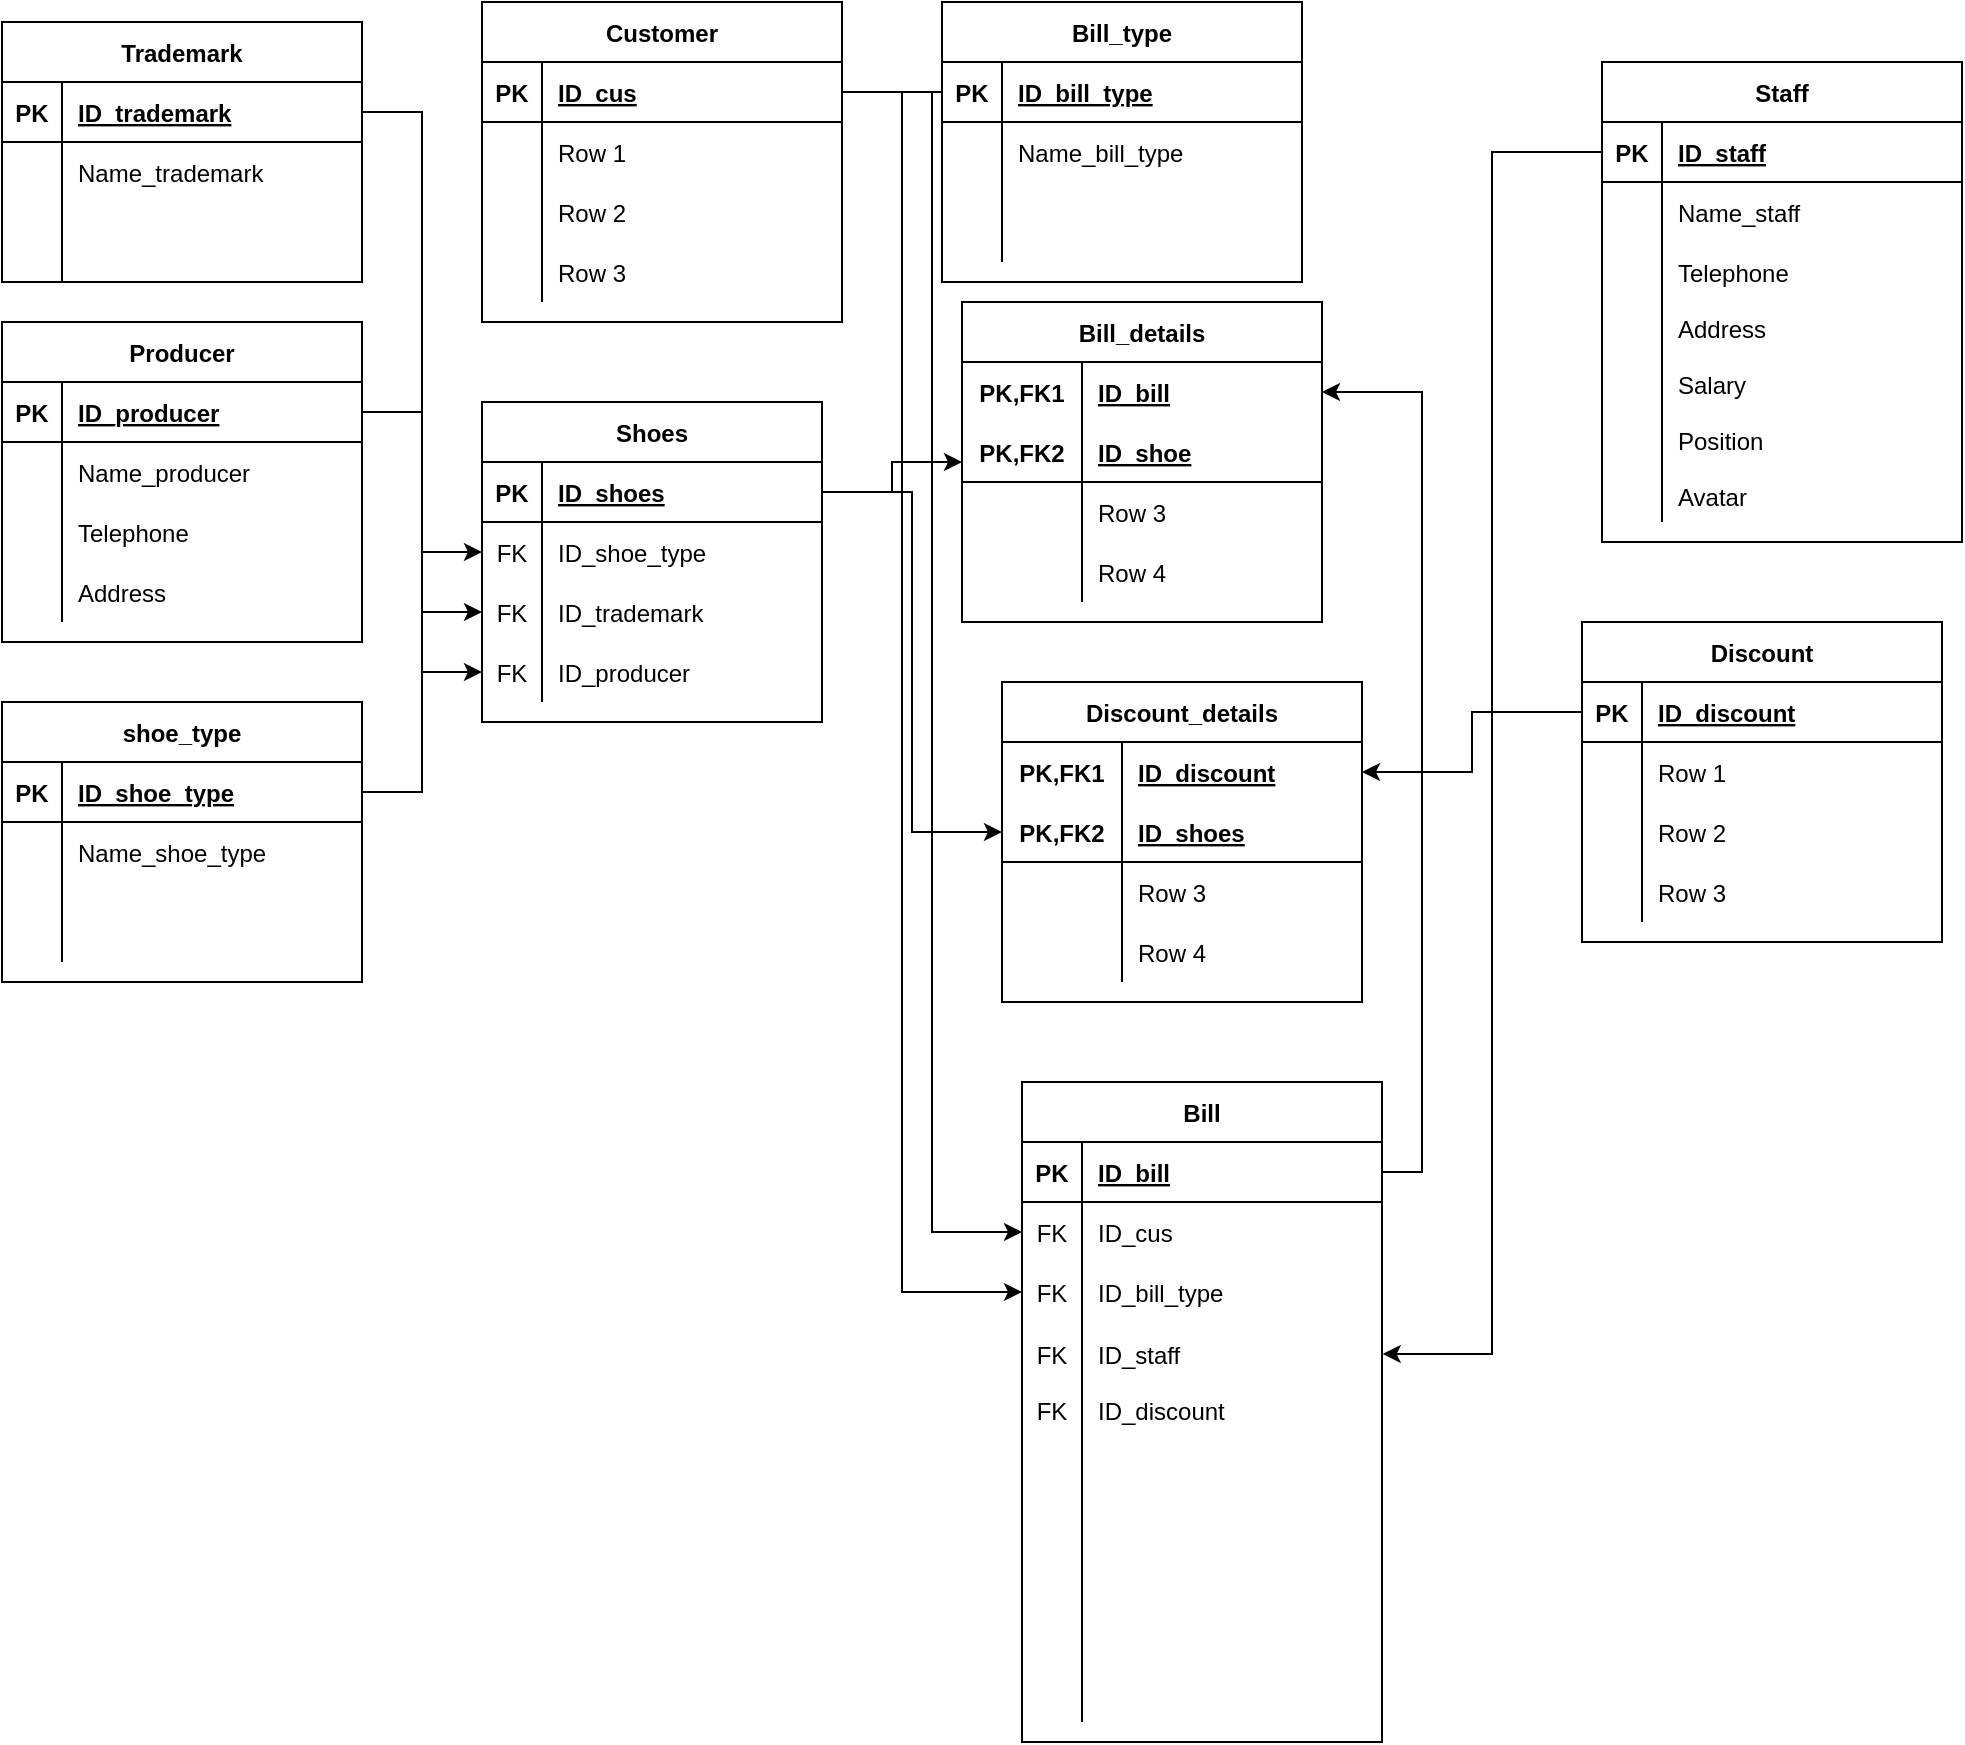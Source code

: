 <mxfile version="13.7.8" type="github">
  <diagram id="C5RBs43oDa-KdzZeNtuy" name="Page-1">
    <mxGraphModel dx="1038" dy="580" grid="1" gridSize="10" guides="1" tooltips="1" connect="1" arrows="1" fold="1" page="1" pageScale="1" pageWidth="827" pageHeight="1169" math="0" shadow="0">
      <root>
        <mxCell id="WIyWlLk6GJQsqaUBKTNV-0" />
        <mxCell id="WIyWlLk6GJQsqaUBKTNV-1" parent="WIyWlLk6GJQsqaUBKTNV-0" />
        <mxCell id="IQF_7c97XlT5vlw0cM8C-0" style="edgeStyle=orthogonalEdgeStyle;rounded=0;orthogonalLoop=1;jettySize=auto;html=1;exitX=1;exitY=0.5;exitDx=0;exitDy=0;entryX=0;entryY=0.5;entryDx=0;entryDy=0;" parent="WIyWlLk6GJQsqaUBKTNV-1" source="BKU_x4_mn_FAsDTFzDLP-1" target="BKU_x4_mn_FAsDTFzDLP-23" edge="1">
          <mxGeometry relative="1" as="geometry" />
        </mxCell>
        <mxCell id="IQF_7c97XlT5vlw0cM8C-1" style="edgeStyle=orthogonalEdgeStyle;rounded=0;orthogonalLoop=1;jettySize=auto;html=1;exitX=1;exitY=0.5;exitDx=0;exitDy=0;entryX=0;entryY=0.5;entryDx=0;entryDy=0;" parent="WIyWlLk6GJQsqaUBKTNV-1" source="BKU_x4_mn_FAsDTFzDLP-66" target="BKU_x4_mn_FAsDTFzDLP-20" edge="1">
          <mxGeometry relative="1" as="geometry" />
        </mxCell>
        <mxCell id="BKU_x4_mn_FAsDTFzDLP-91" value="Customer" style="shape=table;startSize=30;container=1;collapsible=1;childLayout=tableLayout;fixedRows=1;rowLines=0;fontStyle=1;align=center;resizeLast=1;" parent="WIyWlLk6GJQsqaUBKTNV-1" vertex="1">
          <mxGeometry x="280" width="180" height="160" as="geometry" />
        </mxCell>
        <mxCell id="BKU_x4_mn_FAsDTFzDLP-92" value="" style="shape=partialRectangle;collapsible=0;dropTarget=0;pointerEvents=0;fillColor=none;top=0;left=0;bottom=1;right=0;points=[[0,0.5],[1,0.5]];portConstraint=eastwest;" parent="BKU_x4_mn_FAsDTFzDLP-91" vertex="1">
          <mxGeometry y="30" width="180" height="30" as="geometry" />
        </mxCell>
        <mxCell id="BKU_x4_mn_FAsDTFzDLP-93" value="PK" style="shape=partialRectangle;connectable=0;fillColor=none;top=0;left=0;bottom=0;right=0;fontStyle=1;overflow=hidden;" parent="BKU_x4_mn_FAsDTFzDLP-92" vertex="1">
          <mxGeometry width="30" height="30" as="geometry" />
        </mxCell>
        <mxCell id="BKU_x4_mn_FAsDTFzDLP-94" value="ID_cus" style="shape=partialRectangle;connectable=0;fillColor=none;top=0;left=0;bottom=0;right=0;align=left;spacingLeft=6;fontStyle=5;overflow=hidden;" parent="BKU_x4_mn_FAsDTFzDLP-92" vertex="1">
          <mxGeometry x="30" width="150" height="30" as="geometry" />
        </mxCell>
        <mxCell id="BKU_x4_mn_FAsDTFzDLP-95" value="" style="shape=partialRectangle;collapsible=0;dropTarget=0;pointerEvents=0;fillColor=none;top=0;left=0;bottom=0;right=0;points=[[0,0.5],[1,0.5]];portConstraint=eastwest;" parent="BKU_x4_mn_FAsDTFzDLP-91" vertex="1">
          <mxGeometry y="60" width="180" height="30" as="geometry" />
        </mxCell>
        <mxCell id="BKU_x4_mn_FAsDTFzDLP-96" value="" style="shape=partialRectangle;connectable=0;fillColor=none;top=0;left=0;bottom=0;right=0;editable=1;overflow=hidden;" parent="BKU_x4_mn_FAsDTFzDLP-95" vertex="1">
          <mxGeometry width="30" height="30" as="geometry" />
        </mxCell>
        <mxCell id="BKU_x4_mn_FAsDTFzDLP-97" value="Row 1" style="shape=partialRectangle;connectable=0;fillColor=none;top=0;left=0;bottom=0;right=0;align=left;spacingLeft=6;overflow=hidden;" parent="BKU_x4_mn_FAsDTFzDLP-95" vertex="1">
          <mxGeometry x="30" width="150" height="30" as="geometry" />
        </mxCell>
        <mxCell id="BKU_x4_mn_FAsDTFzDLP-98" value="" style="shape=partialRectangle;collapsible=0;dropTarget=0;pointerEvents=0;fillColor=none;top=0;left=0;bottom=0;right=0;points=[[0,0.5],[1,0.5]];portConstraint=eastwest;" parent="BKU_x4_mn_FAsDTFzDLP-91" vertex="1">
          <mxGeometry y="90" width="180" height="30" as="geometry" />
        </mxCell>
        <mxCell id="BKU_x4_mn_FAsDTFzDLP-99" value="" style="shape=partialRectangle;connectable=0;fillColor=none;top=0;left=0;bottom=0;right=0;editable=1;overflow=hidden;" parent="BKU_x4_mn_FAsDTFzDLP-98" vertex="1">
          <mxGeometry width="30" height="30" as="geometry" />
        </mxCell>
        <mxCell id="BKU_x4_mn_FAsDTFzDLP-100" value="Row 2" style="shape=partialRectangle;connectable=0;fillColor=none;top=0;left=0;bottom=0;right=0;align=left;spacingLeft=6;overflow=hidden;" parent="BKU_x4_mn_FAsDTFzDLP-98" vertex="1">
          <mxGeometry x="30" width="150" height="30" as="geometry" />
        </mxCell>
        <mxCell id="BKU_x4_mn_FAsDTFzDLP-101" value="" style="shape=partialRectangle;collapsible=0;dropTarget=0;pointerEvents=0;fillColor=none;top=0;left=0;bottom=0;right=0;points=[[0,0.5],[1,0.5]];portConstraint=eastwest;" parent="BKU_x4_mn_FAsDTFzDLP-91" vertex="1">
          <mxGeometry y="120" width="180" height="30" as="geometry" />
        </mxCell>
        <mxCell id="BKU_x4_mn_FAsDTFzDLP-102" value="" style="shape=partialRectangle;connectable=0;fillColor=none;top=0;left=0;bottom=0;right=0;editable=1;overflow=hidden;" parent="BKU_x4_mn_FAsDTFzDLP-101" vertex="1">
          <mxGeometry width="30" height="30" as="geometry" />
        </mxCell>
        <mxCell id="BKU_x4_mn_FAsDTFzDLP-103" value="Row 3" style="shape=partialRectangle;connectable=0;fillColor=none;top=0;left=0;bottom=0;right=0;align=left;spacingLeft=6;overflow=hidden;" parent="BKU_x4_mn_FAsDTFzDLP-101" vertex="1">
          <mxGeometry x="30" width="150" height="30" as="geometry" />
        </mxCell>
        <mxCell id="BKU_x4_mn_FAsDTFzDLP-65" value="Trademark" style="shape=table;startSize=30;container=1;collapsible=1;childLayout=tableLayout;fixedRows=1;rowLines=0;fontStyle=1;align=center;resizeLast=1;" parent="WIyWlLk6GJQsqaUBKTNV-1" vertex="1">
          <mxGeometry x="40" y="10" width="180" height="130" as="geometry" />
        </mxCell>
        <mxCell id="BKU_x4_mn_FAsDTFzDLP-66" value="" style="shape=partialRectangle;collapsible=0;dropTarget=0;pointerEvents=0;fillColor=none;top=0;left=0;bottom=1;right=0;points=[[0,0.5],[1,0.5]];portConstraint=eastwest;" parent="BKU_x4_mn_FAsDTFzDLP-65" vertex="1">
          <mxGeometry y="30" width="180" height="30" as="geometry" />
        </mxCell>
        <mxCell id="BKU_x4_mn_FAsDTFzDLP-67" value="PK" style="shape=partialRectangle;connectable=0;fillColor=none;top=0;left=0;bottom=0;right=0;fontStyle=1;overflow=hidden;" parent="BKU_x4_mn_FAsDTFzDLP-66" vertex="1">
          <mxGeometry width="30" height="30" as="geometry" />
        </mxCell>
        <mxCell id="BKU_x4_mn_FAsDTFzDLP-68" value="ID_trademark" style="shape=partialRectangle;connectable=0;fillColor=none;top=0;left=0;bottom=0;right=0;align=left;spacingLeft=6;fontStyle=5;overflow=hidden;" parent="BKU_x4_mn_FAsDTFzDLP-66" vertex="1">
          <mxGeometry x="30" width="150" height="30" as="geometry" />
        </mxCell>
        <mxCell id="BKU_x4_mn_FAsDTFzDLP-69" value="" style="shape=partialRectangle;collapsible=0;dropTarget=0;pointerEvents=0;fillColor=none;top=0;left=0;bottom=0;right=0;points=[[0,0.5],[1,0.5]];portConstraint=eastwest;" parent="BKU_x4_mn_FAsDTFzDLP-65" vertex="1">
          <mxGeometry y="60" width="180" height="30" as="geometry" />
        </mxCell>
        <mxCell id="BKU_x4_mn_FAsDTFzDLP-70" value="" style="shape=partialRectangle;connectable=0;fillColor=none;top=0;left=0;bottom=0;right=0;editable=1;overflow=hidden;" parent="BKU_x4_mn_FAsDTFzDLP-69" vertex="1">
          <mxGeometry width="30" height="30" as="geometry" />
        </mxCell>
        <mxCell id="BKU_x4_mn_FAsDTFzDLP-71" value="Name_trademark" style="shape=partialRectangle;connectable=0;fillColor=none;top=0;left=0;bottom=0;right=0;align=left;spacingLeft=6;overflow=hidden;" parent="BKU_x4_mn_FAsDTFzDLP-69" vertex="1">
          <mxGeometry x="30" width="150" height="30" as="geometry" />
        </mxCell>
        <mxCell id="BKU_x4_mn_FAsDTFzDLP-72" value="" style="shape=partialRectangle;collapsible=0;dropTarget=0;pointerEvents=0;fillColor=none;top=0;left=0;bottom=0;right=0;points=[[0,0.5],[1,0.5]];portConstraint=eastwest;" parent="BKU_x4_mn_FAsDTFzDLP-65" vertex="1">
          <mxGeometry y="90" width="180" height="20" as="geometry" />
        </mxCell>
        <mxCell id="BKU_x4_mn_FAsDTFzDLP-73" value="" style="shape=partialRectangle;connectable=0;fillColor=none;top=0;left=0;bottom=0;right=0;editable=1;overflow=hidden;" parent="BKU_x4_mn_FAsDTFzDLP-72" vertex="1">
          <mxGeometry width="30" height="20" as="geometry" />
        </mxCell>
        <mxCell id="BKU_x4_mn_FAsDTFzDLP-74" value="" style="shape=partialRectangle;connectable=0;fillColor=none;top=0;left=0;bottom=0;right=0;align=left;spacingLeft=6;overflow=hidden;" parent="BKU_x4_mn_FAsDTFzDLP-72" vertex="1">
          <mxGeometry x="30" width="150" height="20" as="geometry" />
        </mxCell>
        <mxCell id="BKU_x4_mn_FAsDTFzDLP-75" value="" style="shape=partialRectangle;collapsible=0;dropTarget=0;pointerEvents=0;fillColor=none;top=0;left=0;bottom=0;right=0;points=[[0,0.5],[1,0.5]];portConstraint=eastwest;" parent="BKU_x4_mn_FAsDTFzDLP-65" vertex="1">
          <mxGeometry y="110" width="180" height="20" as="geometry" />
        </mxCell>
        <mxCell id="BKU_x4_mn_FAsDTFzDLP-76" value="" style="shape=partialRectangle;connectable=0;fillColor=none;top=0;left=0;bottom=0;right=0;editable=1;overflow=hidden;" parent="BKU_x4_mn_FAsDTFzDLP-75" vertex="1">
          <mxGeometry width="30" height="20" as="geometry" />
        </mxCell>
        <mxCell id="BKU_x4_mn_FAsDTFzDLP-77" value="" style="shape=partialRectangle;connectable=0;fillColor=none;top=0;left=0;bottom=0;right=0;align=left;spacingLeft=6;overflow=hidden;" parent="BKU_x4_mn_FAsDTFzDLP-75" vertex="1">
          <mxGeometry x="30" width="150" height="20" as="geometry" />
        </mxCell>
        <mxCell id="IQF_7c97XlT5vlw0cM8C-4" style="edgeStyle=orthogonalEdgeStyle;rounded=0;orthogonalLoop=1;jettySize=auto;html=1;exitX=1;exitY=0.5;exitDx=0;exitDy=0;entryX=0;entryY=0.5;entryDx=0;entryDy=0;" parent="WIyWlLk6GJQsqaUBKTNV-1" source="BKU_x4_mn_FAsDTFzDLP-40" target="BKU_x4_mn_FAsDTFzDLP-17" edge="1">
          <mxGeometry relative="1" as="geometry" />
        </mxCell>
        <mxCell id="IQF_7c97XlT5vlw0cM8C-5" style="edgeStyle=orthogonalEdgeStyle;rounded=0;orthogonalLoop=1;jettySize=auto;html=1;exitX=1;exitY=0.5;exitDx=0;exitDy=0;entryX=0;entryY=0.5;entryDx=0;entryDy=0;" parent="WIyWlLk6GJQsqaUBKTNV-1" source="BKU_x4_mn_FAsDTFzDLP-92" target="BKU_x4_mn_FAsDTFzDLP-30" edge="1">
          <mxGeometry relative="1" as="geometry" />
        </mxCell>
        <mxCell id="IQF_7c97XlT5vlw0cM8C-6" style="edgeStyle=orthogonalEdgeStyle;rounded=0;orthogonalLoop=1;jettySize=auto;html=1;exitX=0;exitY=0.5;exitDx=0;exitDy=0;entryX=0;entryY=0.5;entryDx=0;entryDy=0;" parent="WIyWlLk6GJQsqaUBKTNV-1" source="BKU_x4_mn_FAsDTFzDLP-53" target="BKU_x4_mn_FAsDTFzDLP-33" edge="1">
          <mxGeometry relative="1" as="geometry" />
        </mxCell>
        <mxCell id="IQF_7c97XlT5vlw0cM8C-7" style="edgeStyle=orthogonalEdgeStyle;rounded=0;orthogonalLoop=1;jettySize=auto;html=1;exitX=0;exitY=0.5;exitDx=0;exitDy=0;entryX=1.002;entryY=0.08;entryDx=0;entryDy=0;entryPerimeter=0;" parent="WIyWlLk6GJQsqaUBKTNV-1" source="BKU_x4_mn_FAsDTFzDLP-79" target="BKU_x4_mn_FAsDTFzDLP-36" edge="1">
          <mxGeometry relative="1" as="geometry" />
        </mxCell>
        <mxCell id="IQF_7c97XlT5vlw0cM8C-22" style="edgeStyle=orthogonalEdgeStyle;rounded=0;orthogonalLoop=1;jettySize=auto;html=1;exitX=1;exitY=0.5;exitDx=0;exitDy=0;entryX=0;entryY=0.5;entryDx=0;entryDy=0;" parent="WIyWlLk6GJQsqaUBKTNV-1" source="BKU_x4_mn_FAsDTFzDLP-14" target="IQF_7c97XlT5vlw0cM8C-8" edge="1">
          <mxGeometry relative="1" as="geometry" />
        </mxCell>
        <mxCell id="BKU_x4_mn_FAsDTFzDLP-13" value="Shoes" style="shape=table;startSize=30;container=1;collapsible=1;childLayout=tableLayout;fixedRows=1;rowLines=0;fontStyle=1;align=center;resizeLast=1;" parent="WIyWlLk6GJQsqaUBKTNV-1" vertex="1">
          <mxGeometry x="280" y="200" width="170" height="160" as="geometry" />
        </mxCell>
        <mxCell id="BKU_x4_mn_FAsDTFzDLP-14" value="" style="shape=partialRectangle;collapsible=0;dropTarget=0;pointerEvents=0;fillColor=none;top=0;left=0;bottom=1;right=0;points=[[0,0.5],[1,0.5]];portConstraint=eastwest;" parent="BKU_x4_mn_FAsDTFzDLP-13" vertex="1">
          <mxGeometry y="30" width="170" height="30" as="geometry" />
        </mxCell>
        <mxCell id="BKU_x4_mn_FAsDTFzDLP-15" value="PK" style="shape=partialRectangle;connectable=0;fillColor=none;top=0;left=0;bottom=0;right=0;fontStyle=1;overflow=hidden;" parent="BKU_x4_mn_FAsDTFzDLP-14" vertex="1">
          <mxGeometry width="30" height="30" as="geometry" />
        </mxCell>
        <mxCell id="BKU_x4_mn_FAsDTFzDLP-16" value="ID_shoes" style="shape=partialRectangle;connectable=0;fillColor=none;top=0;left=0;bottom=0;right=0;align=left;spacingLeft=6;fontStyle=5;overflow=hidden;" parent="BKU_x4_mn_FAsDTFzDLP-14" vertex="1">
          <mxGeometry x="30" width="140" height="30" as="geometry" />
        </mxCell>
        <mxCell id="BKU_x4_mn_FAsDTFzDLP-17" value="" style="shape=partialRectangle;collapsible=0;dropTarget=0;pointerEvents=0;fillColor=none;top=0;left=0;bottom=0;right=0;points=[[0,0.5],[1,0.5]];portConstraint=eastwest;" parent="BKU_x4_mn_FAsDTFzDLP-13" vertex="1">
          <mxGeometry y="60" width="170" height="30" as="geometry" />
        </mxCell>
        <mxCell id="BKU_x4_mn_FAsDTFzDLP-18" value="FK" style="shape=partialRectangle;connectable=0;fillColor=none;top=0;left=0;bottom=0;right=0;editable=1;overflow=hidden;" parent="BKU_x4_mn_FAsDTFzDLP-17" vertex="1">
          <mxGeometry width="30" height="30" as="geometry" />
        </mxCell>
        <mxCell id="BKU_x4_mn_FAsDTFzDLP-19" value="ID_shoe_type" style="shape=partialRectangle;connectable=0;fillColor=none;top=0;left=0;bottom=0;right=0;align=left;spacingLeft=6;overflow=hidden;" parent="BKU_x4_mn_FAsDTFzDLP-17" vertex="1">
          <mxGeometry x="30" width="140" height="30" as="geometry" />
        </mxCell>
        <mxCell id="BKU_x4_mn_FAsDTFzDLP-20" value="" style="shape=partialRectangle;collapsible=0;dropTarget=0;pointerEvents=0;fillColor=none;top=0;left=0;bottom=0;right=0;points=[[0,0.5],[1,0.5]];portConstraint=eastwest;" parent="BKU_x4_mn_FAsDTFzDLP-13" vertex="1">
          <mxGeometry y="90" width="170" height="30" as="geometry" />
        </mxCell>
        <mxCell id="BKU_x4_mn_FAsDTFzDLP-21" value="FK" style="shape=partialRectangle;connectable=0;fillColor=none;top=0;left=0;bottom=0;right=0;editable=1;overflow=hidden;" parent="BKU_x4_mn_FAsDTFzDLP-20" vertex="1">
          <mxGeometry width="30" height="30" as="geometry" />
        </mxCell>
        <mxCell id="BKU_x4_mn_FAsDTFzDLP-22" value="ID_trademark" style="shape=partialRectangle;connectable=0;fillColor=none;top=0;left=0;bottom=0;right=0;align=left;spacingLeft=6;overflow=hidden;" parent="BKU_x4_mn_FAsDTFzDLP-20" vertex="1">
          <mxGeometry x="30" width="140" height="30" as="geometry" />
        </mxCell>
        <mxCell id="BKU_x4_mn_FAsDTFzDLP-23" value="" style="shape=partialRectangle;collapsible=0;dropTarget=0;pointerEvents=0;fillColor=none;top=0;left=0;bottom=0;right=0;points=[[0,0.5],[1,0.5]];portConstraint=eastwest;" parent="BKU_x4_mn_FAsDTFzDLP-13" vertex="1">
          <mxGeometry y="120" width="170" height="30" as="geometry" />
        </mxCell>
        <mxCell id="BKU_x4_mn_FAsDTFzDLP-24" value="FK" style="shape=partialRectangle;connectable=0;fillColor=none;top=0;left=0;bottom=0;right=0;editable=1;overflow=hidden;" parent="BKU_x4_mn_FAsDTFzDLP-23" vertex="1">
          <mxGeometry width="30" height="30" as="geometry" />
        </mxCell>
        <mxCell id="BKU_x4_mn_FAsDTFzDLP-25" value="ID_producer" style="shape=partialRectangle;connectable=0;fillColor=none;top=0;left=0;bottom=0;right=0;align=left;spacingLeft=6;overflow=hidden;" parent="BKU_x4_mn_FAsDTFzDLP-23" vertex="1">
          <mxGeometry x="30" width="140" height="30" as="geometry" />
        </mxCell>
        <mxCell id="BKU_x4_mn_FAsDTFzDLP-52" value="Bill_type" style="shape=table;startSize=30;container=1;collapsible=1;childLayout=tableLayout;fixedRows=1;rowLines=0;fontStyle=1;align=center;resizeLast=1;" parent="WIyWlLk6GJQsqaUBKTNV-1" vertex="1">
          <mxGeometry x="510" width="180" height="140" as="geometry" />
        </mxCell>
        <mxCell id="BKU_x4_mn_FAsDTFzDLP-53" value="" style="shape=partialRectangle;collapsible=0;dropTarget=0;pointerEvents=0;fillColor=none;top=0;left=0;bottom=1;right=0;points=[[0,0.5],[1,0.5]];portConstraint=eastwest;" parent="BKU_x4_mn_FAsDTFzDLP-52" vertex="1">
          <mxGeometry y="30" width="180" height="30" as="geometry" />
        </mxCell>
        <mxCell id="BKU_x4_mn_FAsDTFzDLP-54" value="PK" style="shape=partialRectangle;connectable=0;fillColor=none;top=0;left=0;bottom=0;right=0;fontStyle=1;overflow=hidden;" parent="BKU_x4_mn_FAsDTFzDLP-53" vertex="1">
          <mxGeometry width="30" height="30" as="geometry" />
        </mxCell>
        <mxCell id="BKU_x4_mn_FAsDTFzDLP-55" value="ID_bill_type" style="shape=partialRectangle;connectable=0;fillColor=none;top=0;left=0;bottom=0;right=0;align=left;spacingLeft=6;fontStyle=5;overflow=hidden;" parent="BKU_x4_mn_FAsDTFzDLP-53" vertex="1">
          <mxGeometry x="30" width="150" height="30" as="geometry" />
        </mxCell>
        <mxCell id="BKU_x4_mn_FAsDTFzDLP-56" value="" style="shape=partialRectangle;collapsible=0;dropTarget=0;pointerEvents=0;fillColor=none;top=0;left=0;bottom=0;right=0;points=[[0,0.5],[1,0.5]];portConstraint=eastwest;" parent="BKU_x4_mn_FAsDTFzDLP-52" vertex="1">
          <mxGeometry y="60" width="180" height="30" as="geometry" />
        </mxCell>
        <mxCell id="BKU_x4_mn_FAsDTFzDLP-57" value="" style="shape=partialRectangle;connectable=0;fillColor=none;top=0;left=0;bottom=0;right=0;editable=1;overflow=hidden;" parent="BKU_x4_mn_FAsDTFzDLP-56" vertex="1">
          <mxGeometry width="30" height="30" as="geometry" />
        </mxCell>
        <mxCell id="BKU_x4_mn_FAsDTFzDLP-58" value="Name_bill_type" style="shape=partialRectangle;connectable=0;fillColor=none;top=0;left=0;bottom=0;right=0;align=left;spacingLeft=6;overflow=hidden;" parent="BKU_x4_mn_FAsDTFzDLP-56" vertex="1">
          <mxGeometry x="30" width="150" height="30" as="geometry" />
        </mxCell>
        <mxCell id="BKU_x4_mn_FAsDTFzDLP-59" value="" style="shape=partialRectangle;collapsible=0;dropTarget=0;pointerEvents=0;fillColor=none;top=0;left=0;bottom=0;right=0;points=[[0,0.5],[1,0.5]];portConstraint=eastwest;" parent="BKU_x4_mn_FAsDTFzDLP-52" vertex="1">
          <mxGeometry y="90" width="180" height="20" as="geometry" />
        </mxCell>
        <mxCell id="BKU_x4_mn_FAsDTFzDLP-60" value="" style="shape=partialRectangle;connectable=0;fillColor=none;top=0;left=0;bottom=0;right=0;editable=1;overflow=hidden;" parent="BKU_x4_mn_FAsDTFzDLP-59" vertex="1">
          <mxGeometry width="30" height="20" as="geometry" />
        </mxCell>
        <mxCell id="BKU_x4_mn_FAsDTFzDLP-61" value="" style="shape=partialRectangle;connectable=0;fillColor=none;top=0;left=0;bottom=0;right=0;align=left;spacingLeft=6;overflow=hidden;" parent="BKU_x4_mn_FAsDTFzDLP-59" vertex="1">
          <mxGeometry x="30" width="150" height="20" as="geometry" />
        </mxCell>
        <mxCell id="BKU_x4_mn_FAsDTFzDLP-62" value="" style="shape=partialRectangle;collapsible=0;dropTarget=0;pointerEvents=0;fillColor=none;top=0;left=0;bottom=0;right=0;points=[[0,0.5],[1,0.5]];portConstraint=eastwest;" parent="BKU_x4_mn_FAsDTFzDLP-52" vertex="1">
          <mxGeometry y="110" width="180" height="20" as="geometry" />
        </mxCell>
        <mxCell id="BKU_x4_mn_FAsDTFzDLP-63" value="" style="shape=partialRectangle;connectable=0;fillColor=none;top=0;left=0;bottom=0;right=0;editable=1;overflow=hidden;" parent="BKU_x4_mn_FAsDTFzDLP-62" vertex="1">
          <mxGeometry width="30" height="20" as="geometry" />
        </mxCell>
        <mxCell id="BKU_x4_mn_FAsDTFzDLP-64" value="" style="shape=partialRectangle;connectable=0;fillColor=none;top=0;left=0;bottom=0;right=0;align=left;spacingLeft=6;overflow=hidden;" parent="BKU_x4_mn_FAsDTFzDLP-62" vertex="1">
          <mxGeometry x="30" width="150" height="20" as="geometry" />
        </mxCell>
        <mxCell id="BKU_x4_mn_FAsDTFzDLP-0" value="Producer" style="shape=table;startSize=30;container=1;collapsible=1;childLayout=tableLayout;fixedRows=1;rowLines=0;fontStyle=1;align=center;resizeLast=1;" parent="WIyWlLk6GJQsqaUBKTNV-1" vertex="1">
          <mxGeometry x="40" y="160" width="180" height="160" as="geometry" />
        </mxCell>
        <mxCell id="BKU_x4_mn_FAsDTFzDLP-1" value="" style="shape=partialRectangle;collapsible=0;dropTarget=0;pointerEvents=0;fillColor=none;top=0;left=0;bottom=1;right=0;points=[[0,0.5],[1,0.5]];portConstraint=eastwest;" parent="BKU_x4_mn_FAsDTFzDLP-0" vertex="1">
          <mxGeometry y="30" width="180" height="30" as="geometry" />
        </mxCell>
        <mxCell id="BKU_x4_mn_FAsDTFzDLP-2" value="PK" style="shape=partialRectangle;connectable=0;fillColor=none;top=0;left=0;bottom=0;right=0;fontStyle=1;overflow=hidden;" parent="BKU_x4_mn_FAsDTFzDLP-1" vertex="1">
          <mxGeometry width="30" height="30" as="geometry" />
        </mxCell>
        <mxCell id="BKU_x4_mn_FAsDTFzDLP-3" value="ID_producer" style="shape=partialRectangle;connectable=0;fillColor=none;top=0;left=0;bottom=0;right=0;align=left;spacingLeft=6;fontStyle=5;overflow=hidden;" parent="BKU_x4_mn_FAsDTFzDLP-1" vertex="1">
          <mxGeometry x="30" width="150" height="30" as="geometry" />
        </mxCell>
        <mxCell id="BKU_x4_mn_FAsDTFzDLP-4" value="" style="shape=partialRectangle;collapsible=0;dropTarget=0;pointerEvents=0;fillColor=none;top=0;left=0;bottom=0;right=0;points=[[0,0.5],[1,0.5]];portConstraint=eastwest;" parent="BKU_x4_mn_FAsDTFzDLP-0" vertex="1">
          <mxGeometry y="60" width="180" height="30" as="geometry" />
        </mxCell>
        <mxCell id="BKU_x4_mn_FAsDTFzDLP-5" value="" style="shape=partialRectangle;connectable=0;fillColor=none;top=0;left=0;bottom=0;right=0;editable=1;overflow=hidden;" parent="BKU_x4_mn_FAsDTFzDLP-4" vertex="1">
          <mxGeometry width="30" height="30" as="geometry" />
        </mxCell>
        <mxCell id="BKU_x4_mn_FAsDTFzDLP-6" value="Name_producer" style="shape=partialRectangle;connectable=0;fillColor=none;top=0;left=0;bottom=0;right=0;align=left;spacingLeft=6;overflow=hidden;" parent="BKU_x4_mn_FAsDTFzDLP-4" vertex="1">
          <mxGeometry x="30" width="150" height="30" as="geometry" />
        </mxCell>
        <mxCell id="BKU_x4_mn_FAsDTFzDLP-7" value="" style="shape=partialRectangle;collapsible=0;dropTarget=0;pointerEvents=0;fillColor=none;top=0;left=0;bottom=0;right=0;points=[[0,0.5],[1,0.5]];portConstraint=eastwest;" parent="BKU_x4_mn_FAsDTFzDLP-0" vertex="1">
          <mxGeometry y="90" width="180" height="30" as="geometry" />
        </mxCell>
        <mxCell id="BKU_x4_mn_FAsDTFzDLP-8" value="" style="shape=partialRectangle;connectable=0;fillColor=none;top=0;left=0;bottom=0;right=0;editable=1;overflow=hidden;" parent="BKU_x4_mn_FAsDTFzDLP-7" vertex="1">
          <mxGeometry width="30" height="30" as="geometry" />
        </mxCell>
        <mxCell id="BKU_x4_mn_FAsDTFzDLP-9" value="Telephone" style="shape=partialRectangle;connectable=0;fillColor=none;top=0;left=0;bottom=0;right=0;align=left;spacingLeft=6;overflow=hidden;" parent="BKU_x4_mn_FAsDTFzDLP-7" vertex="1">
          <mxGeometry x="30" width="150" height="30" as="geometry" />
        </mxCell>
        <mxCell id="BKU_x4_mn_FAsDTFzDLP-10" value="" style="shape=partialRectangle;collapsible=0;dropTarget=0;pointerEvents=0;fillColor=none;top=0;left=0;bottom=0;right=0;points=[[0,0.5],[1,0.5]];portConstraint=eastwest;" parent="BKU_x4_mn_FAsDTFzDLP-0" vertex="1">
          <mxGeometry y="120" width="180" height="30" as="geometry" />
        </mxCell>
        <mxCell id="BKU_x4_mn_FAsDTFzDLP-11" value="" style="shape=partialRectangle;connectable=0;fillColor=none;top=0;left=0;bottom=0;right=0;editable=1;overflow=hidden;" parent="BKU_x4_mn_FAsDTFzDLP-10" vertex="1">
          <mxGeometry width="30" height="30" as="geometry" />
        </mxCell>
        <mxCell id="BKU_x4_mn_FAsDTFzDLP-12" value="Address" style="shape=partialRectangle;connectable=0;fillColor=none;top=0;left=0;bottom=0;right=0;align=left;spacingLeft=6;overflow=hidden;" parent="BKU_x4_mn_FAsDTFzDLP-10" vertex="1">
          <mxGeometry x="30" width="150" height="30" as="geometry" />
        </mxCell>
        <mxCell id="BKU_x4_mn_FAsDTFzDLP-39" value="shoe_type" style="shape=table;startSize=30;container=1;collapsible=1;childLayout=tableLayout;fixedRows=1;rowLines=0;fontStyle=1;align=center;resizeLast=1;" parent="WIyWlLk6GJQsqaUBKTNV-1" vertex="1">
          <mxGeometry x="40" y="350" width="180" height="140" as="geometry" />
        </mxCell>
        <mxCell id="BKU_x4_mn_FAsDTFzDLP-40" value="" style="shape=partialRectangle;collapsible=0;dropTarget=0;pointerEvents=0;fillColor=none;top=0;left=0;bottom=1;right=0;points=[[0,0.5],[1,0.5]];portConstraint=eastwest;" parent="BKU_x4_mn_FAsDTFzDLP-39" vertex="1">
          <mxGeometry y="30" width="180" height="30" as="geometry" />
        </mxCell>
        <mxCell id="BKU_x4_mn_FAsDTFzDLP-41" value="PK" style="shape=partialRectangle;connectable=0;fillColor=none;top=0;left=0;bottom=0;right=0;fontStyle=1;overflow=hidden;" parent="BKU_x4_mn_FAsDTFzDLP-40" vertex="1">
          <mxGeometry width="30" height="30" as="geometry" />
        </mxCell>
        <mxCell id="BKU_x4_mn_FAsDTFzDLP-42" value="ID_shoe_type" style="shape=partialRectangle;connectable=0;fillColor=none;top=0;left=0;bottom=0;right=0;align=left;spacingLeft=6;fontStyle=5;overflow=hidden;" parent="BKU_x4_mn_FAsDTFzDLP-40" vertex="1">
          <mxGeometry x="30" width="150" height="30" as="geometry" />
        </mxCell>
        <mxCell id="BKU_x4_mn_FAsDTFzDLP-43" value="" style="shape=partialRectangle;collapsible=0;dropTarget=0;pointerEvents=0;fillColor=none;top=0;left=0;bottom=0;right=0;points=[[0,0.5],[1,0.5]];portConstraint=eastwest;" parent="BKU_x4_mn_FAsDTFzDLP-39" vertex="1">
          <mxGeometry y="60" width="180" height="30" as="geometry" />
        </mxCell>
        <mxCell id="BKU_x4_mn_FAsDTFzDLP-44" value="" style="shape=partialRectangle;connectable=0;fillColor=none;top=0;left=0;bottom=0;right=0;editable=1;overflow=hidden;" parent="BKU_x4_mn_FAsDTFzDLP-43" vertex="1">
          <mxGeometry width="30" height="30" as="geometry" />
        </mxCell>
        <mxCell id="BKU_x4_mn_FAsDTFzDLP-45" value="Name_shoe_type" style="shape=partialRectangle;connectable=0;fillColor=none;top=0;left=0;bottom=0;right=0;align=left;spacingLeft=6;overflow=hidden;" parent="BKU_x4_mn_FAsDTFzDLP-43" vertex="1">
          <mxGeometry x="30" width="150" height="30" as="geometry" />
        </mxCell>
        <mxCell id="BKU_x4_mn_FAsDTFzDLP-46" value="" style="shape=partialRectangle;collapsible=0;dropTarget=0;pointerEvents=0;fillColor=none;top=0;left=0;bottom=0;right=0;points=[[0,0.5],[1,0.5]];portConstraint=eastwest;" parent="BKU_x4_mn_FAsDTFzDLP-39" vertex="1">
          <mxGeometry y="90" width="180" height="20" as="geometry" />
        </mxCell>
        <mxCell id="BKU_x4_mn_FAsDTFzDLP-47" value="" style="shape=partialRectangle;connectable=0;fillColor=none;top=0;left=0;bottom=0;right=0;editable=1;overflow=hidden;" parent="BKU_x4_mn_FAsDTFzDLP-46" vertex="1">
          <mxGeometry width="30" height="20" as="geometry" />
        </mxCell>
        <mxCell id="BKU_x4_mn_FAsDTFzDLP-48" value="" style="shape=partialRectangle;connectable=0;fillColor=none;top=0;left=0;bottom=0;right=0;align=left;spacingLeft=6;overflow=hidden;" parent="BKU_x4_mn_FAsDTFzDLP-46" vertex="1">
          <mxGeometry x="30" width="150" height="20" as="geometry" />
        </mxCell>
        <mxCell id="BKU_x4_mn_FAsDTFzDLP-49" value="" style="shape=partialRectangle;collapsible=0;dropTarget=0;pointerEvents=0;fillColor=none;top=0;left=0;bottom=0;right=0;points=[[0,0.5],[1,0.5]];portConstraint=eastwest;" parent="BKU_x4_mn_FAsDTFzDLP-39" vertex="1">
          <mxGeometry y="110" width="180" height="20" as="geometry" />
        </mxCell>
        <mxCell id="BKU_x4_mn_FAsDTFzDLP-50" value="" style="shape=partialRectangle;connectable=0;fillColor=none;top=0;left=0;bottom=0;right=0;editable=1;overflow=hidden;" parent="BKU_x4_mn_FAsDTFzDLP-49" vertex="1">
          <mxGeometry width="30" height="20" as="geometry" />
        </mxCell>
        <mxCell id="BKU_x4_mn_FAsDTFzDLP-51" value="" style="shape=partialRectangle;connectable=0;fillColor=none;top=0;left=0;bottom=0;right=0;align=left;spacingLeft=6;overflow=hidden;" parent="BKU_x4_mn_FAsDTFzDLP-49" vertex="1">
          <mxGeometry x="30" width="150" height="20" as="geometry" />
        </mxCell>
        <mxCell id="IQF_7c97XlT5vlw0cM8C-8" value="Bill_details" style="shape=table;startSize=30;container=1;collapsible=1;childLayout=tableLayout;fixedRows=1;rowLines=0;fontStyle=1;align=center;resizeLast=1;" parent="WIyWlLk6GJQsqaUBKTNV-1" vertex="1">
          <mxGeometry x="520" y="150" width="180" height="160" as="geometry" />
        </mxCell>
        <mxCell id="IQF_7c97XlT5vlw0cM8C-9" value="" style="shape=partialRectangle;collapsible=0;dropTarget=0;pointerEvents=0;fillColor=none;top=0;left=0;bottom=0;right=0;points=[[0,0.5],[1,0.5]];portConstraint=eastwest;" parent="IQF_7c97XlT5vlw0cM8C-8" vertex="1">
          <mxGeometry y="30" width="180" height="30" as="geometry" />
        </mxCell>
        <mxCell id="IQF_7c97XlT5vlw0cM8C-10" value="PK,FK1" style="shape=partialRectangle;connectable=0;fillColor=none;top=0;left=0;bottom=0;right=0;fontStyle=1;overflow=hidden;" parent="IQF_7c97XlT5vlw0cM8C-9" vertex="1">
          <mxGeometry width="60" height="30" as="geometry" />
        </mxCell>
        <mxCell id="IQF_7c97XlT5vlw0cM8C-11" value="ID_bill" style="shape=partialRectangle;connectable=0;fillColor=none;top=0;left=0;bottom=0;right=0;align=left;spacingLeft=6;fontStyle=5;overflow=hidden;" parent="IQF_7c97XlT5vlw0cM8C-9" vertex="1">
          <mxGeometry x="60" width="120" height="30" as="geometry" />
        </mxCell>
        <mxCell id="IQF_7c97XlT5vlw0cM8C-12" value="" style="shape=partialRectangle;collapsible=0;dropTarget=0;pointerEvents=0;fillColor=none;top=0;left=0;bottom=1;right=0;points=[[0,0.5],[1,0.5]];portConstraint=eastwest;" parent="IQF_7c97XlT5vlw0cM8C-8" vertex="1">
          <mxGeometry y="60" width="180" height="30" as="geometry" />
        </mxCell>
        <mxCell id="IQF_7c97XlT5vlw0cM8C-13" value="PK,FK2" style="shape=partialRectangle;connectable=0;fillColor=none;top=0;left=0;bottom=0;right=0;fontStyle=1;overflow=hidden;" parent="IQF_7c97XlT5vlw0cM8C-12" vertex="1">
          <mxGeometry width="60" height="30" as="geometry" />
        </mxCell>
        <mxCell id="IQF_7c97XlT5vlw0cM8C-14" value="ID_shoe" style="shape=partialRectangle;connectable=0;fillColor=none;top=0;left=0;bottom=0;right=0;align=left;spacingLeft=6;fontStyle=5;overflow=hidden;" parent="IQF_7c97XlT5vlw0cM8C-12" vertex="1">
          <mxGeometry x="60" width="120" height="30" as="geometry" />
        </mxCell>
        <mxCell id="IQF_7c97XlT5vlw0cM8C-15" value="" style="shape=partialRectangle;collapsible=0;dropTarget=0;pointerEvents=0;fillColor=none;top=0;left=0;bottom=0;right=0;points=[[0,0.5],[1,0.5]];portConstraint=eastwest;" parent="IQF_7c97XlT5vlw0cM8C-8" vertex="1">
          <mxGeometry y="90" width="180" height="30" as="geometry" />
        </mxCell>
        <mxCell id="IQF_7c97XlT5vlw0cM8C-16" value="" style="shape=partialRectangle;connectable=0;fillColor=none;top=0;left=0;bottom=0;right=0;editable=1;overflow=hidden;" parent="IQF_7c97XlT5vlw0cM8C-15" vertex="1">
          <mxGeometry width="60" height="30" as="geometry" />
        </mxCell>
        <mxCell id="IQF_7c97XlT5vlw0cM8C-17" value="Row 3" style="shape=partialRectangle;connectable=0;fillColor=none;top=0;left=0;bottom=0;right=0;align=left;spacingLeft=6;overflow=hidden;" parent="IQF_7c97XlT5vlw0cM8C-15" vertex="1">
          <mxGeometry x="60" width="120" height="30" as="geometry" />
        </mxCell>
        <mxCell id="IQF_7c97XlT5vlw0cM8C-18" value="" style="shape=partialRectangle;collapsible=0;dropTarget=0;pointerEvents=0;fillColor=none;top=0;left=0;bottom=0;right=0;points=[[0,0.5],[1,0.5]];portConstraint=eastwest;" parent="IQF_7c97XlT5vlw0cM8C-8" vertex="1">
          <mxGeometry y="120" width="180" height="30" as="geometry" />
        </mxCell>
        <mxCell id="IQF_7c97XlT5vlw0cM8C-19" value="" style="shape=partialRectangle;connectable=0;fillColor=none;top=0;left=0;bottom=0;right=0;editable=1;overflow=hidden;" parent="IQF_7c97XlT5vlw0cM8C-18" vertex="1">
          <mxGeometry width="60" height="30" as="geometry" />
        </mxCell>
        <mxCell id="IQF_7c97XlT5vlw0cM8C-20" value="Row 4" style="shape=partialRectangle;connectable=0;fillColor=none;top=0;left=0;bottom=0;right=0;align=left;spacingLeft=6;overflow=hidden;" parent="IQF_7c97XlT5vlw0cM8C-18" vertex="1">
          <mxGeometry x="60" width="120" height="30" as="geometry" />
        </mxCell>
        <mxCell id="BKU_x4_mn_FAsDTFzDLP-78" value="Staff" style="shape=table;startSize=30;container=1;collapsible=1;childLayout=tableLayout;fixedRows=1;rowLines=0;fontStyle=1;align=center;resizeLast=1;" parent="WIyWlLk6GJQsqaUBKTNV-1" vertex="1">
          <mxGeometry x="840" y="30" width="180" height="240" as="geometry" />
        </mxCell>
        <mxCell id="BKU_x4_mn_FAsDTFzDLP-79" value="" style="shape=partialRectangle;collapsible=0;dropTarget=0;pointerEvents=0;fillColor=none;top=0;left=0;bottom=1;right=0;points=[[0,0.5],[1,0.5]];portConstraint=eastwest;" parent="BKU_x4_mn_FAsDTFzDLP-78" vertex="1">
          <mxGeometry y="30" width="180" height="30" as="geometry" />
        </mxCell>
        <mxCell id="BKU_x4_mn_FAsDTFzDLP-80" value="PK" style="shape=partialRectangle;connectable=0;fillColor=none;top=0;left=0;bottom=0;right=0;fontStyle=1;overflow=hidden;" parent="BKU_x4_mn_FAsDTFzDLP-79" vertex="1">
          <mxGeometry width="30" height="30" as="geometry" />
        </mxCell>
        <mxCell id="BKU_x4_mn_FAsDTFzDLP-81" value="ID_staff" style="shape=partialRectangle;connectable=0;fillColor=none;top=0;left=0;bottom=0;right=0;align=left;spacingLeft=6;fontStyle=5;overflow=hidden;" parent="BKU_x4_mn_FAsDTFzDLP-79" vertex="1">
          <mxGeometry x="30" width="150" height="30" as="geometry" />
        </mxCell>
        <mxCell id="BKU_x4_mn_FAsDTFzDLP-82" value="" style="shape=partialRectangle;collapsible=0;dropTarget=0;pointerEvents=0;fillColor=none;top=0;left=0;bottom=0;right=0;points=[[0,0.5],[1,0.5]];portConstraint=eastwest;" parent="BKU_x4_mn_FAsDTFzDLP-78" vertex="1">
          <mxGeometry y="60" width="180" height="30" as="geometry" />
        </mxCell>
        <mxCell id="BKU_x4_mn_FAsDTFzDLP-83" value="" style="shape=partialRectangle;connectable=0;fillColor=none;top=0;left=0;bottom=0;right=0;editable=1;overflow=hidden;" parent="BKU_x4_mn_FAsDTFzDLP-82" vertex="1">
          <mxGeometry width="30" height="30" as="geometry" />
        </mxCell>
        <mxCell id="BKU_x4_mn_FAsDTFzDLP-84" value="Name_staff" style="shape=partialRectangle;connectable=0;fillColor=none;top=0;left=0;bottom=0;right=0;align=left;spacingLeft=6;overflow=hidden;" parent="BKU_x4_mn_FAsDTFzDLP-82" vertex="1">
          <mxGeometry x="30" width="150" height="30" as="geometry" />
        </mxCell>
        <mxCell id="BKU_x4_mn_FAsDTFzDLP-85" value="" style="shape=partialRectangle;collapsible=0;dropTarget=0;pointerEvents=0;fillColor=none;top=0;left=0;bottom=0;right=0;points=[[0,0.5],[1,0.5]];portConstraint=eastwest;" parent="BKU_x4_mn_FAsDTFzDLP-78" vertex="1">
          <mxGeometry y="90" width="180" height="30" as="geometry" />
        </mxCell>
        <mxCell id="BKU_x4_mn_FAsDTFzDLP-86" value="" style="shape=partialRectangle;connectable=0;fillColor=none;top=0;left=0;bottom=0;right=0;editable=1;overflow=hidden;" parent="BKU_x4_mn_FAsDTFzDLP-85" vertex="1">
          <mxGeometry width="30" height="30" as="geometry" />
        </mxCell>
        <mxCell id="BKU_x4_mn_FAsDTFzDLP-87" value="Telephone" style="shape=partialRectangle;connectable=0;fillColor=none;top=0;left=0;bottom=0;right=0;align=left;spacingLeft=6;overflow=hidden;" parent="BKU_x4_mn_FAsDTFzDLP-85" vertex="1">
          <mxGeometry x="30" width="150" height="30" as="geometry" />
        </mxCell>
        <mxCell id="BKU_x4_mn_FAsDTFzDLP-88" value="" style="shape=partialRectangle;collapsible=0;dropTarget=0;pointerEvents=0;fillColor=none;top=0;left=0;bottom=0;right=0;points=[[0,0.5],[1,0.5]];portConstraint=eastwest;" parent="BKU_x4_mn_FAsDTFzDLP-78" vertex="1">
          <mxGeometry y="120" width="180" height="110" as="geometry" />
        </mxCell>
        <mxCell id="BKU_x4_mn_FAsDTFzDLP-89" value="" style="shape=partialRectangle;connectable=0;fillColor=none;top=0;left=0;bottom=0;right=0;editable=1;overflow=hidden;" parent="BKU_x4_mn_FAsDTFzDLP-88" vertex="1">
          <mxGeometry width="30" height="110" as="geometry" />
        </mxCell>
        <mxCell id="BKU_x4_mn_FAsDTFzDLP-90" value="Address&#xa;&#xa;Salary&#xa;&#xa;Position&#xa;&#xa;Avatar" style="shape=partialRectangle;connectable=0;fillColor=none;top=0;left=0;bottom=0;right=0;align=left;spacingLeft=6;overflow=hidden;" parent="BKU_x4_mn_FAsDTFzDLP-88" vertex="1">
          <mxGeometry x="30" width="150" height="110" as="geometry" />
        </mxCell>
        <mxCell id="fNg6sNiTaQmWfR62uuvb-0" style="edgeStyle=orthogonalEdgeStyle;rounded=0;orthogonalLoop=1;jettySize=auto;html=1;exitX=1;exitY=0.5;exitDx=0;exitDy=0;entryX=1;entryY=0.5;entryDx=0;entryDy=0;" edge="1" parent="WIyWlLk6GJQsqaUBKTNV-1" source="BKU_x4_mn_FAsDTFzDLP-27" target="IQF_7c97XlT5vlw0cM8C-9">
          <mxGeometry relative="1" as="geometry" />
        </mxCell>
        <mxCell id="IQF_7c97XlT5vlw0cM8C-23" value="Discount" style="shape=table;startSize=30;container=1;collapsible=1;childLayout=tableLayout;fixedRows=1;rowLines=0;fontStyle=1;align=center;resizeLast=1;" parent="WIyWlLk6GJQsqaUBKTNV-1" vertex="1">
          <mxGeometry x="830" y="310" width="180" height="160" as="geometry" />
        </mxCell>
        <mxCell id="IQF_7c97XlT5vlw0cM8C-24" value="" style="shape=partialRectangle;collapsible=0;dropTarget=0;pointerEvents=0;fillColor=none;top=0;left=0;bottom=1;right=0;points=[[0,0.5],[1,0.5]];portConstraint=eastwest;" parent="IQF_7c97XlT5vlw0cM8C-23" vertex="1">
          <mxGeometry y="30" width="180" height="30" as="geometry" />
        </mxCell>
        <mxCell id="IQF_7c97XlT5vlw0cM8C-25" value="PK" style="shape=partialRectangle;connectable=0;fillColor=none;top=0;left=0;bottom=0;right=0;fontStyle=1;overflow=hidden;" parent="IQF_7c97XlT5vlw0cM8C-24" vertex="1">
          <mxGeometry width="30" height="30" as="geometry" />
        </mxCell>
        <mxCell id="IQF_7c97XlT5vlw0cM8C-26" value="ID_discount" style="shape=partialRectangle;connectable=0;fillColor=none;top=0;left=0;bottom=0;right=0;align=left;spacingLeft=6;fontStyle=5;overflow=hidden;" parent="IQF_7c97XlT5vlw0cM8C-24" vertex="1">
          <mxGeometry x="30" width="150" height="30" as="geometry" />
        </mxCell>
        <mxCell id="IQF_7c97XlT5vlw0cM8C-27" value="" style="shape=partialRectangle;collapsible=0;dropTarget=0;pointerEvents=0;fillColor=none;top=0;left=0;bottom=0;right=0;points=[[0,0.5],[1,0.5]];portConstraint=eastwest;" parent="IQF_7c97XlT5vlw0cM8C-23" vertex="1">
          <mxGeometry y="60" width="180" height="30" as="geometry" />
        </mxCell>
        <mxCell id="IQF_7c97XlT5vlw0cM8C-28" value="" style="shape=partialRectangle;connectable=0;fillColor=none;top=0;left=0;bottom=0;right=0;editable=1;overflow=hidden;" parent="IQF_7c97XlT5vlw0cM8C-27" vertex="1">
          <mxGeometry width="30" height="30" as="geometry" />
        </mxCell>
        <mxCell id="IQF_7c97XlT5vlw0cM8C-29" value="Row 1" style="shape=partialRectangle;connectable=0;fillColor=none;top=0;left=0;bottom=0;right=0;align=left;spacingLeft=6;overflow=hidden;" parent="IQF_7c97XlT5vlw0cM8C-27" vertex="1">
          <mxGeometry x="30" width="150" height="30" as="geometry" />
        </mxCell>
        <mxCell id="IQF_7c97XlT5vlw0cM8C-30" value="" style="shape=partialRectangle;collapsible=0;dropTarget=0;pointerEvents=0;fillColor=none;top=0;left=0;bottom=0;right=0;points=[[0,0.5],[1,0.5]];portConstraint=eastwest;" parent="IQF_7c97XlT5vlw0cM8C-23" vertex="1">
          <mxGeometry y="90" width="180" height="30" as="geometry" />
        </mxCell>
        <mxCell id="IQF_7c97XlT5vlw0cM8C-31" value="" style="shape=partialRectangle;connectable=0;fillColor=none;top=0;left=0;bottom=0;right=0;editable=1;overflow=hidden;" parent="IQF_7c97XlT5vlw0cM8C-30" vertex="1">
          <mxGeometry width="30" height="30" as="geometry" />
        </mxCell>
        <mxCell id="IQF_7c97XlT5vlw0cM8C-32" value="Row 2" style="shape=partialRectangle;connectable=0;fillColor=none;top=0;left=0;bottom=0;right=0;align=left;spacingLeft=6;overflow=hidden;" parent="IQF_7c97XlT5vlw0cM8C-30" vertex="1">
          <mxGeometry x="30" width="150" height="30" as="geometry" />
        </mxCell>
        <mxCell id="IQF_7c97XlT5vlw0cM8C-33" value="" style="shape=partialRectangle;collapsible=0;dropTarget=0;pointerEvents=0;fillColor=none;top=0;left=0;bottom=0;right=0;points=[[0,0.5],[1,0.5]];portConstraint=eastwest;" parent="IQF_7c97XlT5vlw0cM8C-23" vertex="1">
          <mxGeometry y="120" width="180" height="30" as="geometry" />
        </mxCell>
        <mxCell id="IQF_7c97XlT5vlw0cM8C-34" value="" style="shape=partialRectangle;connectable=0;fillColor=none;top=0;left=0;bottom=0;right=0;editable=1;overflow=hidden;" parent="IQF_7c97XlT5vlw0cM8C-33" vertex="1">
          <mxGeometry width="30" height="30" as="geometry" />
        </mxCell>
        <mxCell id="IQF_7c97XlT5vlw0cM8C-35" value="Row 3" style="shape=partialRectangle;connectable=0;fillColor=none;top=0;left=0;bottom=0;right=0;align=left;spacingLeft=6;overflow=hidden;" parent="IQF_7c97XlT5vlw0cM8C-33" vertex="1">
          <mxGeometry x="30" width="150" height="30" as="geometry" />
        </mxCell>
        <mxCell id="BKU_x4_mn_FAsDTFzDLP-26" value="Bill" style="shape=table;startSize=30;container=1;collapsible=1;childLayout=tableLayout;fixedRows=1;rowLines=0;fontStyle=1;align=center;resizeLast=1;" parent="WIyWlLk6GJQsqaUBKTNV-1" vertex="1">
          <mxGeometry x="550" y="540" width="180" height="330" as="geometry" />
        </mxCell>
        <mxCell id="BKU_x4_mn_FAsDTFzDLP-27" value="" style="shape=partialRectangle;collapsible=0;dropTarget=0;pointerEvents=0;fillColor=none;top=0;left=0;bottom=1;right=0;points=[[0,0.5],[1,0.5]];portConstraint=eastwest;" parent="BKU_x4_mn_FAsDTFzDLP-26" vertex="1">
          <mxGeometry y="30" width="180" height="30" as="geometry" />
        </mxCell>
        <mxCell id="BKU_x4_mn_FAsDTFzDLP-28" value="PK" style="shape=partialRectangle;connectable=0;fillColor=none;top=0;left=0;bottom=0;right=0;fontStyle=1;overflow=hidden;" parent="BKU_x4_mn_FAsDTFzDLP-27" vertex="1">
          <mxGeometry width="30" height="30" as="geometry" />
        </mxCell>
        <mxCell id="BKU_x4_mn_FAsDTFzDLP-29" value="ID_bill" style="shape=partialRectangle;connectable=0;fillColor=none;top=0;left=0;bottom=0;right=0;align=left;spacingLeft=6;fontStyle=5;overflow=hidden;" parent="BKU_x4_mn_FAsDTFzDLP-27" vertex="1">
          <mxGeometry x="30" width="150" height="30" as="geometry" />
        </mxCell>
        <mxCell id="BKU_x4_mn_FAsDTFzDLP-30" value="" style="shape=partialRectangle;collapsible=0;dropTarget=0;pointerEvents=0;fillColor=none;top=0;left=0;bottom=0;right=0;points=[[0,0.5],[1,0.5]];portConstraint=eastwest;" parent="BKU_x4_mn_FAsDTFzDLP-26" vertex="1">
          <mxGeometry y="60" width="180" height="30" as="geometry" />
        </mxCell>
        <mxCell id="BKU_x4_mn_FAsDTFzDLP-31" value="FK" style="shape=partialRectangle;connectable=0;fillColor=none;top=0;left=0;bottom=0;right=0;editable=1;overflow=hidden;" parent="BKU_x4_mn_FAsDTFzDLP-30" vertex="1">
          <mxGeometry width="30" height="30" as="geometry" />
        </mxCell>
        <mxCell id="BKU_x4_mn_FAsDTFzDLP-32" value="ID_cus" style="shape=partialRectangle;connectable=0;fillColor=none;top=0;left=0;bottom=0;right=0;align=left;spacingLeft=6;overflow=hidden;" parent="BKU_x4_mn_FAsDTFzDLP-30" vertex="1">
          <mxGeometry x="30" width="150" height="30" as="geometry" />
        </mxCell>
        <mxCell id="BKU_x4_mn_FAsDTFzDLP-33" value="" style="shape=partialRectangle;collapsible=0;dropTarget=0;pointerEvents=0;fillColor=none;top=0;left=0;bottom=0;right=0;points=[[0,0.5],[1,0.5]];portConstraint=eastwest;" parent="BKU_x4_mn_FAsDTFzDLP-26" vertex="1">
          <mxGeometry y="90" width="180" height="30" as="geometry" />
        </mxCell>
        <mxCell id="BKU_x4_mn_FAsDTFzDLP-34" value="FK" style="shape=partialRectangle;connectable=0;fillColor=none;top=0;left=0;bottom=0;right=0;editable=1;overflow=hidden;" parent="BKU_x4_mn_FAsDTFzDLP-33" vertex="1">
          <mxGeometry width="30" height="30" as="geometry" />
        </mxCell>
        <mxCell id="BKU_x4_mn_FAsDTFzDLP-35" value="ID_bill_type" style="shape=partialRectangle;connectable=0;fillColor=none;top=0;left=0;bottom=0;right=0;align=left;spacingLeft=6;overflow=hidden;" parent="BKU_x4_mn_FAsDTFzDLP-33" vertex="1">
          <mxGeometry x="30" width="150" height="30" as="geometry" />
        </mxCell>
        <mxCell id="BKU_x4_mn_FAsDTFzDLP-36" value="" style="shape=partialRectangle;collapsible=0;dropTarget=0;pointerEvents=0;fillColor=none;top=0;left=0;bottom=0;right=0;points=[[0,0.5],[1,0.5]];portConstraint=eastwest;" parent="BKU_x4_mn_FAsDTFzDLP-26" vertex="1">
          <mxGeometry y="120" width="180" height="200" as="geometry" />
        </mxCell>
        <mxCell id="BKU_x4_mn_FAsDTFzDLP-37" value="FK&#xa;&#xa;FK&#xa;&#xa;&#xa;&#xa;&#xa;&#xa;&#xa;&#xa;&#xa;&#xa;" style="shape=partialRectangle;connectable=0;fillColor=none;top=0;left=0;bottom=0;right=0;editable=1;overflow=hidden;" parent="BKU_x4_mn_FAsDTFzDLP-36" vertex="1">
          <mxGeometry width="30" height="200" as="geometry" />
        </mxCell>
        <mxCell id="BKU_x4_mn_FAsDTFzDLP-38" value="ID_staff&#xa;&#xa;ID_discount&#xa;&#xa;&#xa;&#xa;&#xa;&#xa;&#xa;&#xa;&#xa;&#xa;" style="shape=partialRectangle;connectable=0;fillColor=none;top=0;left=0;bottom=0;right=0;align=left;spacingLeft=6;overflow=hidden;" parent="BKU_x4_mn_FAsDTFzDLP-36" vertex="1">
          <mxGeometry x="30" width="150" height="200" as="geometry" />
        </mxCell>
        <mxCell id="IQF_7c97XlT5vlw0cM8C-36" value="Discount_details" style="shape=table;startSize=30;container=1;collapsible=1;childLayout=tableLayout;fixedRows=1;rowLines=0;fontStyle=1;align=center;resizeLast=1;" parent="WIyWlLk6GJQsqaUBKTNV-1" vertex="1">
          <mxGeometry x="540" y="340" width="180" height="160" as="geometry" />
        </mxCell>
        <mxCell id="IQF_7c97XlT5vlw0cM8C-37" value="" style="shape=partialRectangle;collapsible=0;dropTarget=0;pointerEvents=0;fillColor=none;top=0;left=0;bottom=0;right=0;points=[[0,0.5],[1,0.5]];portConstraint=eastwest;" parent="IQF_7c97XlT5vlw0cM8C-36" vertex="1">
          <mxGeometry y="30" width="180" height="30" as="geometry" />
        </mxCell>
        <mxCell id="IQF_7c97XlT5vlw0cM8C-38" value="PK,FK1" style="shape=partialRectangle;connectable=0;fillColor=none;top=0;left=0;bottom=0;right=0;fontStyle=1;overflow=hidden;" parent="IQF_7c97XlT5vlw0cM8C-37" vertex="1">
          <mxGeometry width="60" height="30" as="geometry" />
        </mxCell>
        <mxCell id="IQF_7c97XlT5vlw0cM8C-39" value="ID_discount" style="shape=partialRectangle;connectable=0;fillColor=none;top=0;left=0;bottom=0;right=0;align=left;spacingLeft=6;fontStyle=5;overflow=hidden;" parent="IQF_7c97XlT5vlw0cM8C-37" vertex="1">
          <mxGeometry x="60" width="120" height="30" as="geometry" />
        </mxCell>
        <mxCell id="IQF_7c97XlT5vlw0cM8C-40" value="" style="shape=partialRectangle;collapsible=0;dropTarget=0;pointerEvents=0;fillColor=none;top=0;left=0;bottom=1;right=0;points=[[0,0.5],[1,0.5]];portConstraint=eastwest;" parent="IQF_7c97XlT5vlw0cM8C-36" vertex="1">
          <mxGeometry y="60" width="180" height="30" as="geometry" />
        </mxCell>
        <mxCell id="IQF_7c97XlT5vlw0cM8C-41" value="PK,FK2" style="shape=partialRectangle;connectable=0;fillColor=none;top=0;left=0;bottom=0;right=0;fontStyle=1;overflow=hidden;" parent="IQF_7c97XlT5vlw0cM8C-40" vertex="1">
          <mxGeometry width="60" height="30" as="geometry" />
        </mxCell>
        <mxCell id="IQF_7c97XlT5vlw0cM8C-42" value="ID_shoes" style="shape=partialRectangle;connectable=0;fillColor=none;top=0;left=0;bottom=0;right=0;align=left;spacingLeft=6;fontStyle=5;overflow=hidden;" parent="IQF_7c97XlT5vlw0cM8C-40" vertex="1">
          <mxGeometry x="60" width="120" height="30" as="geometry" />
        </mxCell>
        <mxCell id="IQF_7c97XlT5vlw0cM8C-43" value="" style="shape=partialRectangle;collapsible=0;dropTarget=0;pointerEvents=0;fillColor=none;top=0;left=0;bottom=0;right=0;points=[[0,0.5],[1,0.5]];portConstraint=eastwest;" parent="IQF_7c97XlT5vlw0cM8C-36" vertex="1">
          <mxGeometry y="90" width="180" height="30" as="geometry" />
        </mxCell>
        <mxCell id="IQF_7c97XlT5vlw0cM8C-44" value="" style="shape=partialRectangle;connectable=0;fillColor=none;top=0;left=0;bottom=0;right=0;editable=1;overflow=hidden;" parent="IQF_7c97XlT5vlw0cM8C-43" vertex="1">
          <mxGeometry width="60" height="30" as="geometry" />
        </mxCell>
        <mxCell id="IQF_7c97XlT5vlw0cM8C-45" value="Row 3" style="shape=partialRectangle;connectable=0;fillColor=none;top=0;left=0;bottom=0;right=0;align=left;spacingLeft=6;overflow=hidden;" parent="IQF_7c97XlT5vlw0cM8C-43" vertex="1">
          <mxGeometry x="60" width="120" height="30" as="geometry" />
        </mxCell>
        <mxCell id="IQF_7c97XlT5vlw0cM8C-46" value="" style="shape=partialRectangle;collapsible=0;dropTarget=0;pointerEvents=0;fillColor=none;top=0;left=0;bottom=0;right=0;points=[[0,0.5],[1,0.5]];portConstraint=eastwest;" parent="IQF_7c97XlT5vlw0cM8C-36" vertex="1">
          <mxGeometry y="120" width="180" height="30" as="geometry" />
        </mxCell>
        <mxCell id="IQF_7c97XlT5vlw0cM8C-47" value="" style="shape=partialRectangle;connectable=0;fillColor=none;top=0;left=0;bottom=0;right=0;editable=1;overflow=hidden;" parent="IQF_7c97XlT5vlw0cM8C-46" vertex="1">
          <mxGeometry width="60" height="30" as="geometry" />
        </mxCell>
        <mxCell id="IQF_7c97XlT5vlw0cM8C-48" value="Row 4" style="shape=partialRectangle;connectable=0;fillColor=none;top=0;left=0;bottom=0;right=0;align=left;spacingLeft=6;overflow=hidden;" parent="IQF_7c97XlT5vlw0cM8C-46" vertex="1">
          <mxGeometry x="60" width="120" height="30" as="geometry" />
        </mxCell>
        <mxCell id="fNg6sNiTaQmWfR62uuvb-1" style="edgeStyle=orthogonalEdgeStyle;rounded=0;orthogonalLoop=1;jettySize=auto;html=1;exitX=0;exitY=0.5;exitDx=0;exitDy=0;entryX=1;entryY=0.5;entryDx=0;entryDy=0;" edge="1" parent="WIyWlLk6GJQsqaUBKTNV-1" source="IQF_7c97XlT5vlw0cM8C-24" target="IQF_7c97XlT5vlw0cM8C-37">
          <mxGeometry relative="1" as="geometry" />
        </mxCell>
        <mxCell id="fNg6sNiTaQmWfR62uuvb-2" style="edgeStyle=orthogonalEdgeStyle;rounded=0;orthogonalLoop=1;jettySize=auto;html=1;exitX=1;exitY=0.5;exitDx=0;exitDy=0;entryX=0;entryY=0.5;entryDx=0;entryDy=0;" edge="1" parent="WIyWlLk6GJQsqaUBKTNV-1" source="BKU_x4_mn_FAsDTFzDLP-14" target="IQF_7c97XlT5vlw0cM8C-40">
          <mxGeometry relative="1" as="geometry" />
        </mxCell>
      </root>
    </mxGraphModel>
  </diagram>
</mxfile>
